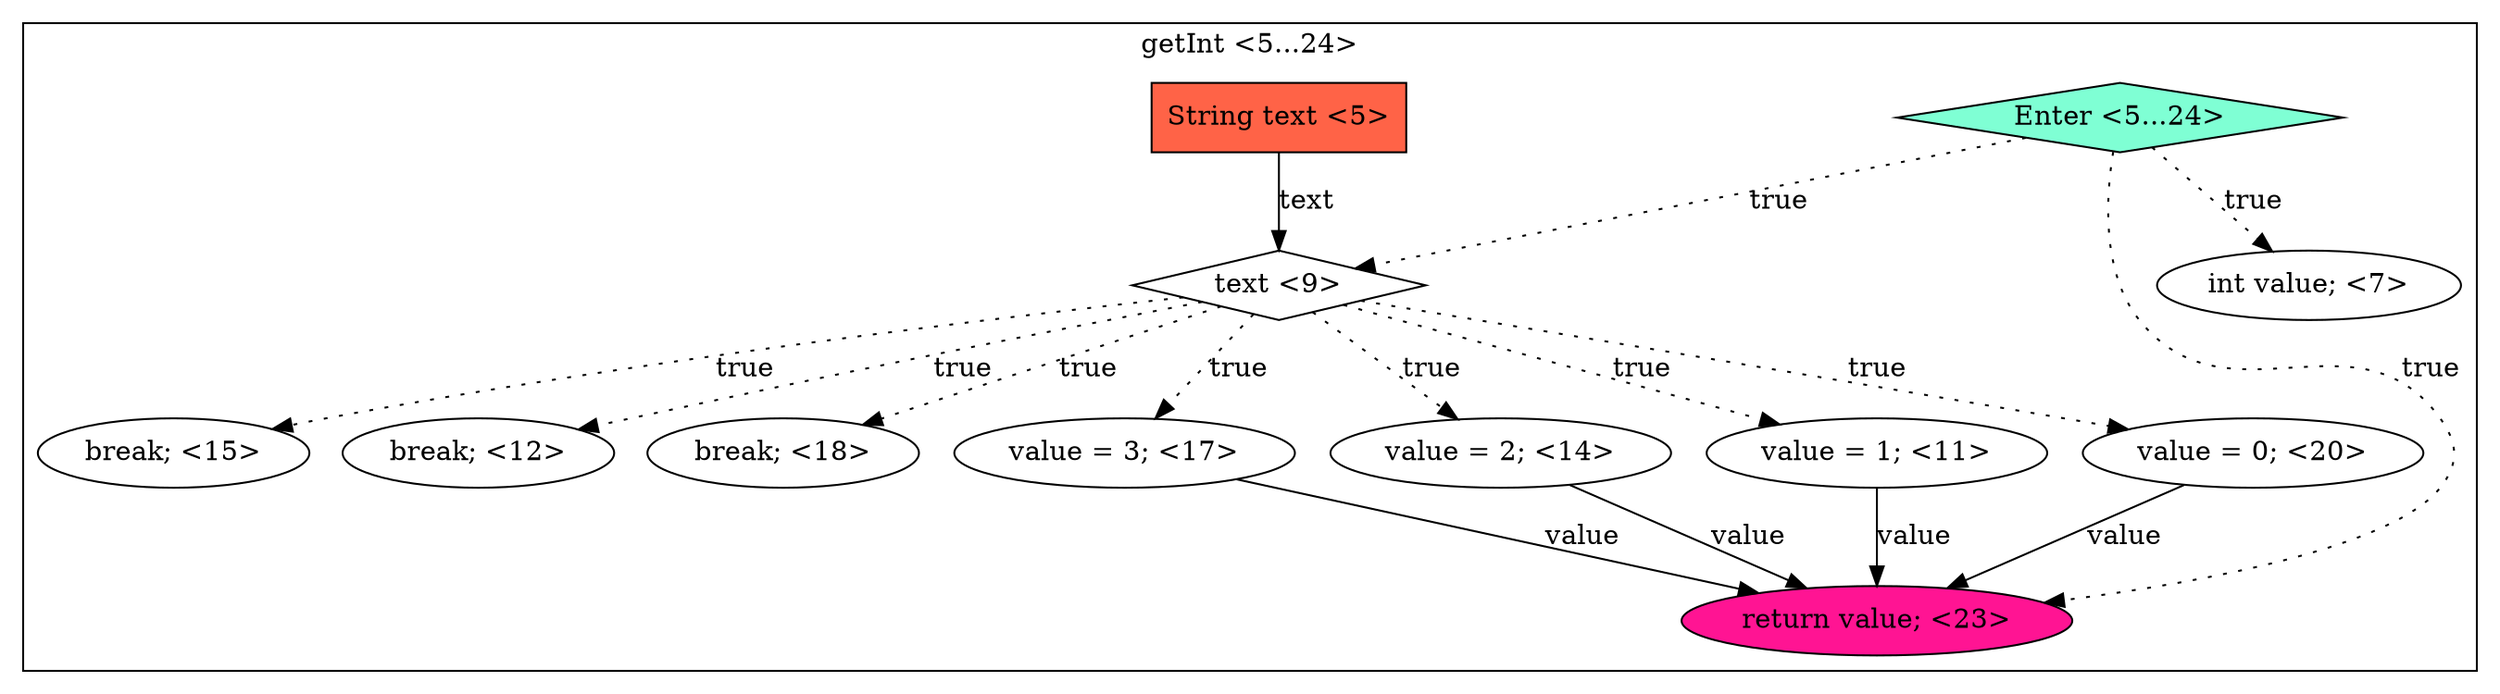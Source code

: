 digraph {
subgraph cluster0 {
label = "getInt <5...24>";
0.9 [style = filled, label = "value = 0; <20>", fillcolor = white, shape = ellipse];
0.1 [style = filled, label = "int value; <7>", fillcolor = white, shape = ellipse];
0.6 [style = filled, label = "break; <15>", fillcolor = white, shape = ellipse];
0.11 [style = filled, label = "Enter <5...24>", fillcolor = aquamarine, shape = diamond];
0.2 [style = filled, label = "text <9>", fillcolor = white, shape = diamond];
0.4 [style = filled, label = "break; <12>", fillcolor = white, shape = ellipse];
0.8 [style = filled, label = "break; <18>", fillcolor = white, shape = ellipse];
0.7 [style = filled, label = "value = 3; <17>", fillcolor = white, shape = ellipse];
0.0 [style = filled, label = "String text <5>", fillcolor = tomato, shape = box];
0.5 [style = filled, label = "value = 2; <14>", fillcolor = white, shape = ellipse];
0.3 [style = filled, label = "value = 1; <11>", fillcolor = white, shape = ellipse];
0.10 [style = filled, label = "return value; <23>", fillcolor = deeppink, shape = ellipse];
0.0 -> 0.2 [style = solid, label="text"];
0.2 -> 0.3 [style = dotted, label="true"];
0.2 -> 0.4 [style = dotted, label="true"];
0.2 -> 0.5 [style = dotted, label="true"];
0.2 -> 0.6 [style = dotted, label="true"];
0.2 -> 0.7 [style = dotted, label="true"];
0.2 -> 0.8 [style = dotted, label="true"];
0.2 -> 0.9 [style = dotted, label="true"];
0.3 -> 0.10 [style = solid, label="value"];
0.5 -> 0.10 [style = solid, label="value"];
0.7 -> 0.10 [style = solid, label="value"];
0.9 -> 0.10 [style = solid, label="value"];
0.11 -> 0.1 [style = dotted, label="true"];
0.11 -> 0.2 [style = dotted, label="true"];
0.11 -> 0.10 [style = dotted, label="true"];
}
}